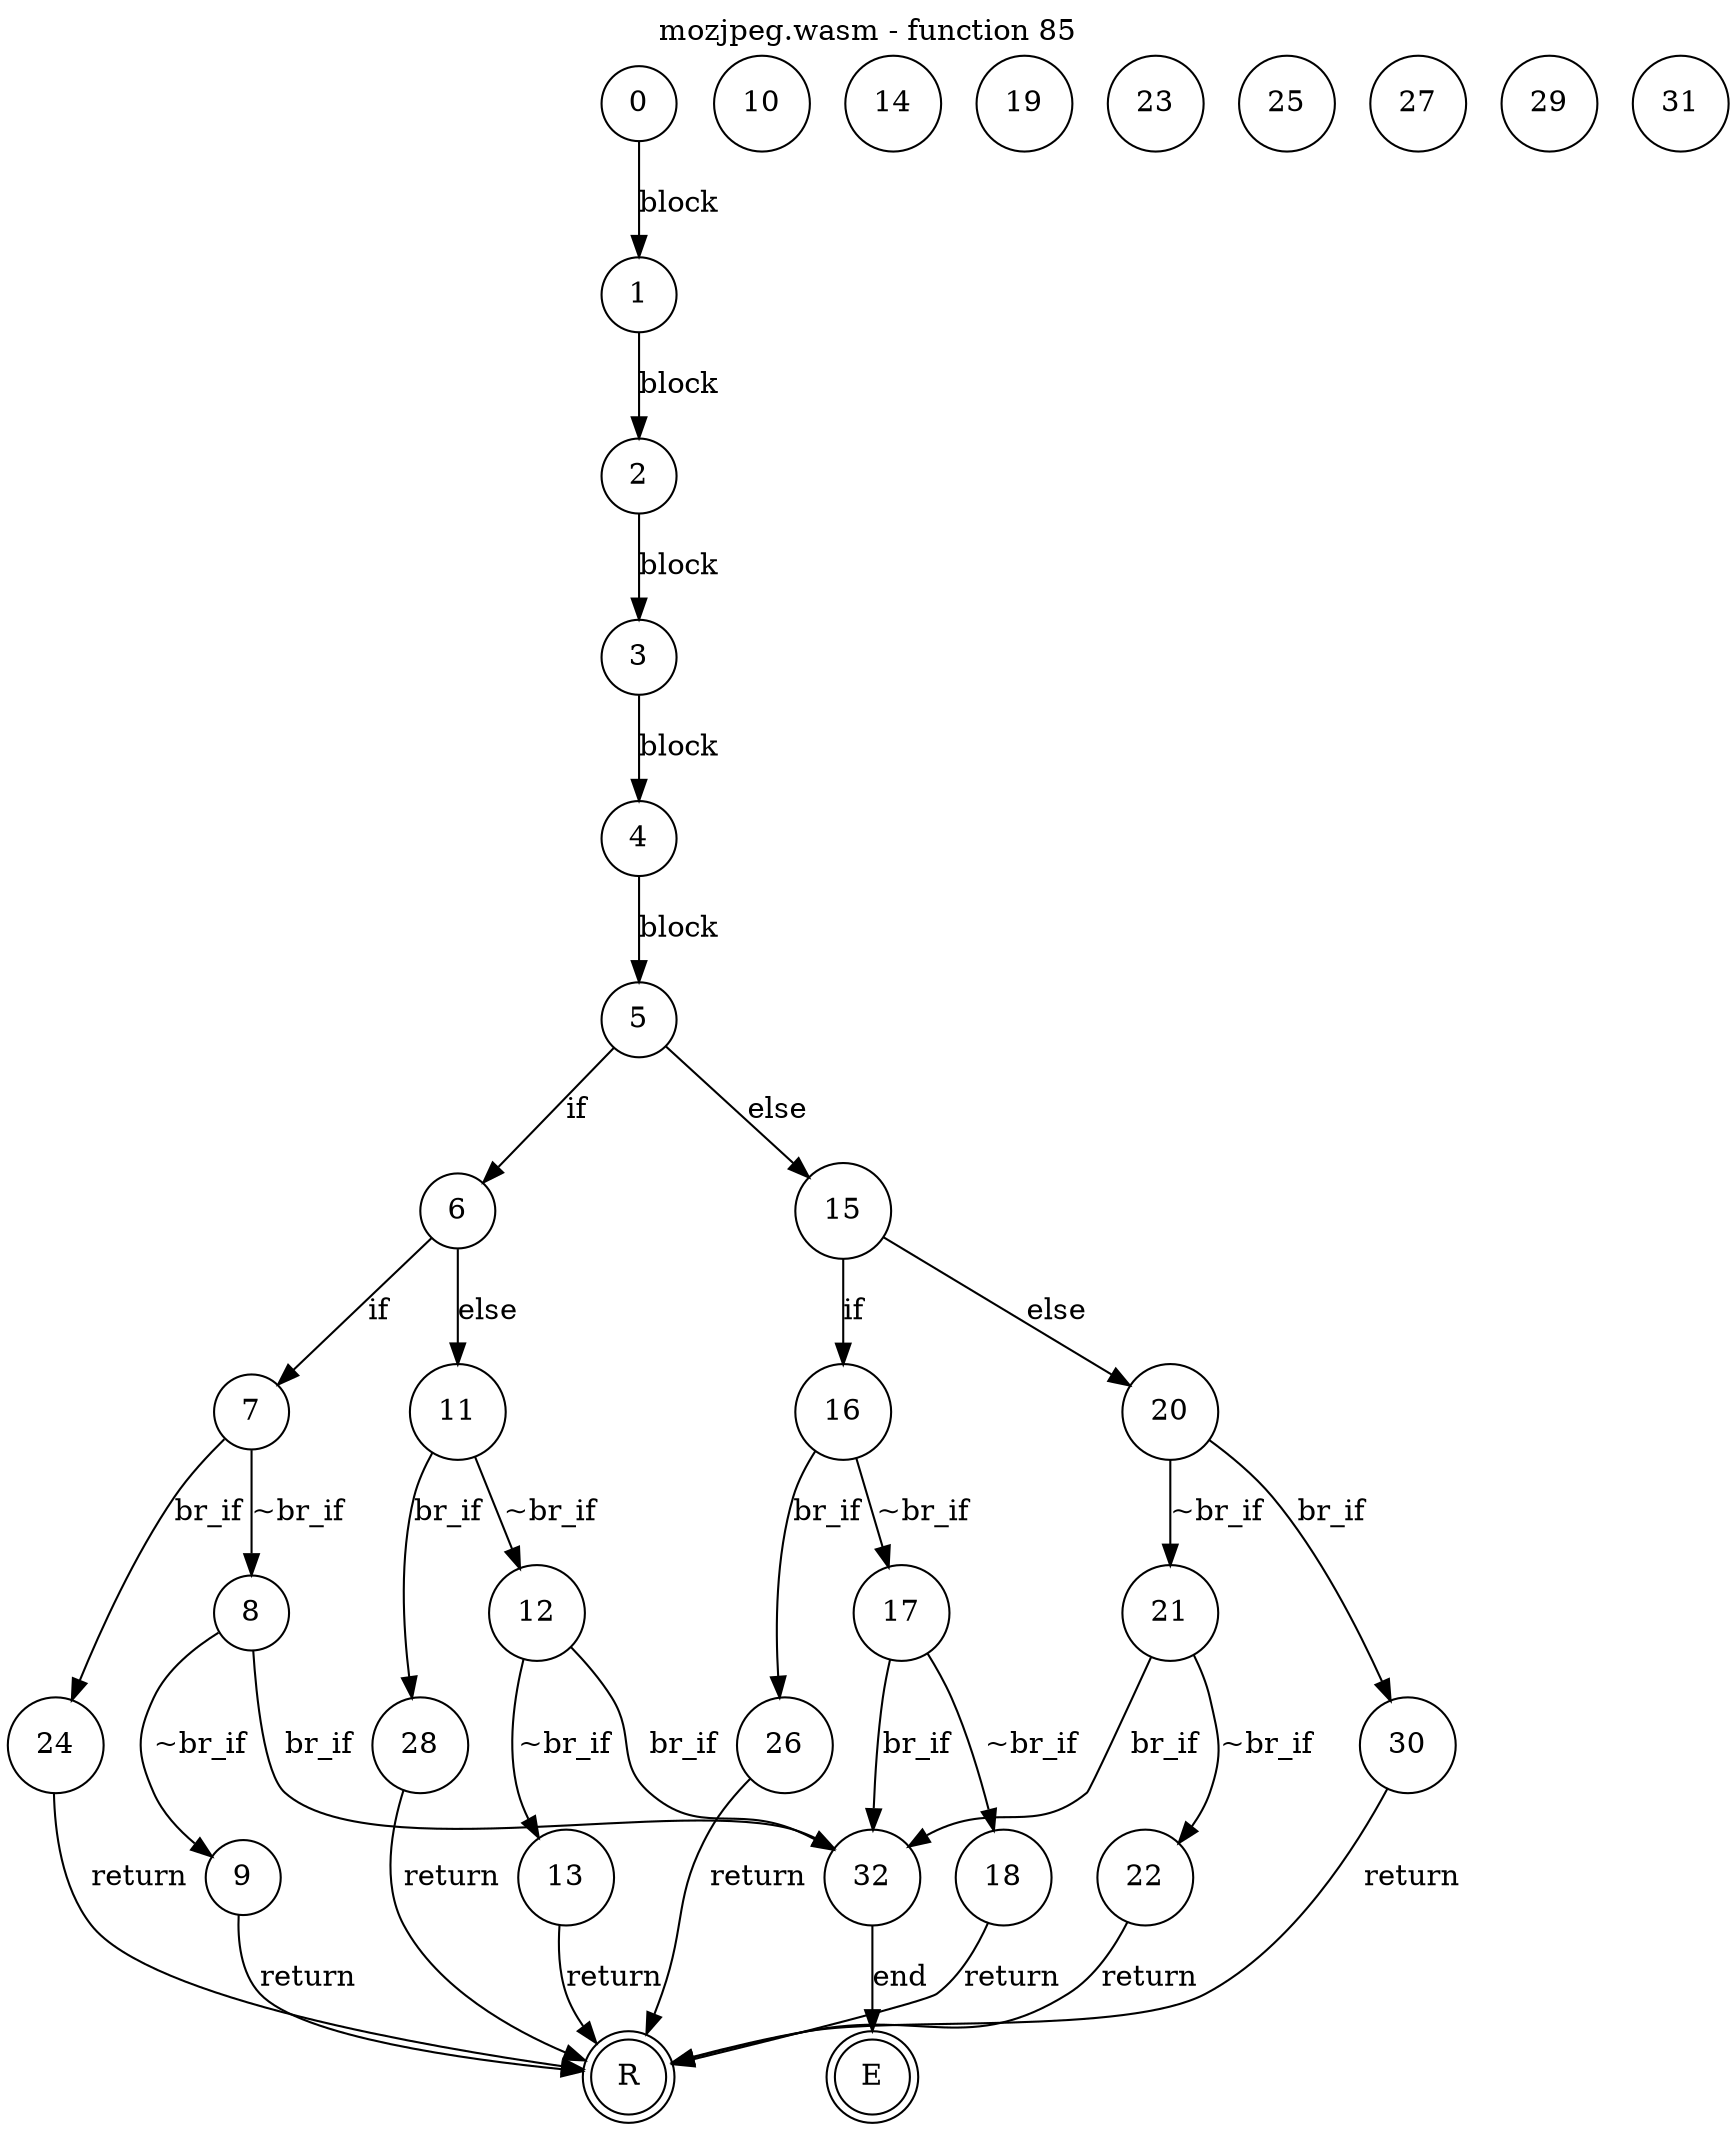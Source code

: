digraph finite_state_machine {
    label = "mozjpeg.wasm - function 85"
    labelloc =  t
    labelfontsize = 16
    labelfontcolor = black
    labelfontname = "Helvetica"
    node [shape = doublecircle]; E R ;
node [shape=circle, fontcolor=black, style="", label="0"]0
node [shape=circle, fontcolor=black, style="", label="1"]1
node [shape=circle, fontcolor=black, style="", label="2"]2
node [shape=circle, fontcolor=black, style="", label="3"]3
node [shape=circle, fontcolor=black, style="", label="4"]4
node [shape=circle, fontcolor=black, style="", label="5"]5
node [shape=circle, fontcolor=black, style="", label="6"]6
node [shape=circle, fontcolor=black, style="", label="7"]7
node [shape=circle, fontcolor=black, style="", label="8"]8
node [shape=circle, fontcolor=black, style="", label="9"]9
node [shape=circle, fontcolor=black, style="", label="10"]10
node [shape=circle, fontcolor=black, style="", label="11"]11
node [shape=circle, fontcolor=black, style="", label="12"]12
node [shape=circle, fontcolor=black, style="", label="13"]13
node [shape=circle, fontcolor=black, style="", label="14"]14
node [shape=circle, fontcolor=black, style="", label="15"]15
node [shape=circle, fontcolor=black, style="", label="16"]16
node [shape=circle, fontcolor=black, style="", label="17"]17
node [shape=circle, fontcolor=black, style="", label="18"]18
node [shape=circle, fontcolor=black, style="", label="19"]19
node [shape=circle, fontcolor=black, style="", label="20"]20
node [shape=circle, fontcolor=black, style="", label="21"]21
node [shape=circle, fontcolor=black, style="", label="22"]22
node [shape=circle, fontcolor=black, style="", label="23"]23
node [shape=circle, fontcolor=black, style="", label="24"]24
node [shape=circle, fontcolor=black, style="", label="25"]25
node [shape=circle, fontcolor=black, style="", label="26"]26
node [shape=circle, fontcolor=black, style="", label="27"]27
node [shape=circle, fontcolor=black, style="", label="28"]28
node [shape=circle, fontcolor=black, style="", label="29"]29
node [shape=circle, fontcolor=black, style="", label="30"]30
node [shape=circle, fontcolor=black, style="", label="31"]31
node [shape=circle, fontcolor=black, style="", label="32"]32
node [shape=circle, fontcolor=black, style="", label="E"]E
node [shape=circle, fontcolor=black, style="", label="R"]R
    0 -> 1[label="block"];
    1 -> 2[label="block"];
    2 -> 3[label="block"];
    3 -> 4[label="block"];
    4 -> 5[label="block"];
    5 -> 6[label="if"];
    5 -> 15[label="else"];
    6 -> 7[label="if"];
    6 -> 11[label="else"];
    7 -> 8[label="~br_if"];
    7 -> 24[label="br_if"];
    8 -> 9[label="~br_if"];
    8 -> 32[label="br_if"];
    9 -> R[label="return"];
    11 -> 12[label="~br_if"];
    11 -> 28[label="br_if"];
    12 -> 13[label="~br_if"];
    12 -> 32[label="br_if"];
    13 -> R[label="return"];
    15 -> 16[label="if"];
    15 -> 20[label="else"];
    16 -> 17[label="~br_if"];
    16 -> 26[label="br_if"];
    17 -> 18[label="~br_if"];
    17 -> 32[label="br_if"];
    18 -> R[label="return"];
    20 -> 21[label="~br_if"];
    20 -> 30[label="br_if"];
    21 -> 22[label="~br_if"];
    21 -> 32[label="br_if"];
    22 -> R[label="return"];
    24 -> R[label="return"];
    26 -> R[label="return"];
    28 -> R[label="return"];
    30 -> R[label="return"];
    32 -> E[label="end"];
}
